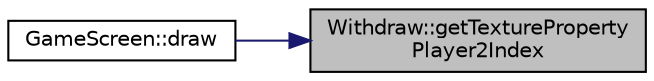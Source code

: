 digraph "Withdraw::getTexturePropertyPlayer2Index"
{
 // LATEX_PDF_SIZE
  edge [fontname="Helvetica",fontsize="10",labelfontname="Helvetica",labelfontsize="10"];
  node [fontname="Helvetica",fontsize="10",shape=record];
  rankdir="RL";
  Node1 [label="Withdraw::getTextureProperty\lPlayer2Index",height=0.2,width=0.4,color="black", fillcolor="grey75", style="filled", fontcolor="black",tooltip=" "];
  Node1 -> Node2 [dir="back",color="midnightblue",fontsize="10",style="solid",fontname="Helvetica"];
  Node2 [label="GameScreen::draw",height=0.2,width=0.4,color="black", fillcolor="white", style="filled",URL="$class_game_screen.html#a0608fef110d89dab557fd0bac6950b77",tooltip=" "];
}
